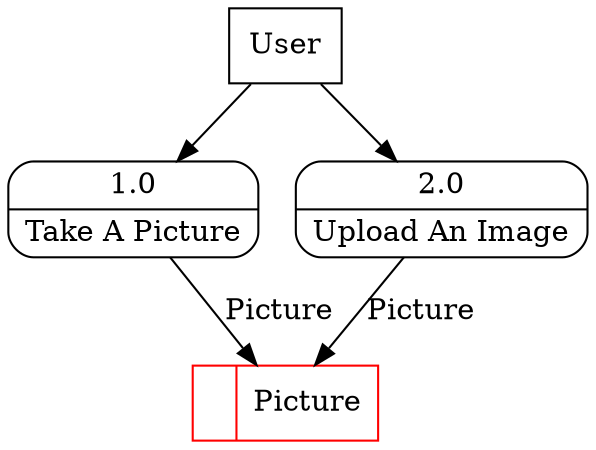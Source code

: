 digraph dfd2{ 
node[shape=record]
200 [label="<f0>  |<f1> Picture " color=red];
201 [label="User" shape=box];
202 [label="{<f0> 1.0|<f1> Take A Picture }" shape=Mrecord];
203 [label="{<f0> 2.0|<f1> Upload An Image }" shape=Mrecord];
201 -> 202
201 -> 203
202 -> 200 [label="Picture"]
203 -> 200 [label="Picture"]
}